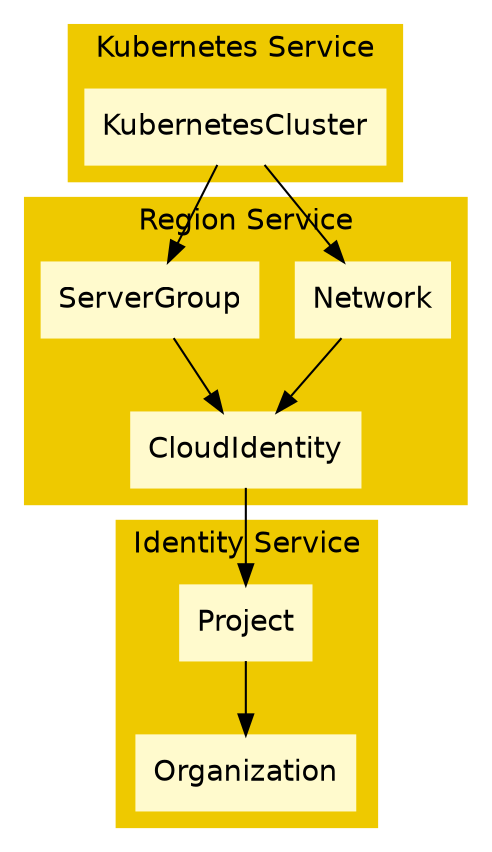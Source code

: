 digraph G {
	fontname="Helvetica"

	node [fontname="Helvetica",style=filled,shape=box,color=lemonchiffon];

	subgraph cluster_0 {
		label="Identity Service";

		style=filled;
		color=gold2;

		Project -> Organization;
	}

	subgraph cluster_1 {
		label="Region Service";

		style=filled;
		color=gold2;

		Network -> CloudIdentity;
        	ServerGroup -> CloudIdentity;
	}

	subgraph cluster_2 {
		label="Kubernetes Service";

		style=filled;
		color=gold2;

		KubernetesCluster;
	}

        KubernetesCluster -> Network;
        KubernetesCluster -> ServerGroup;
        CloudIdentity -> Project;
}
